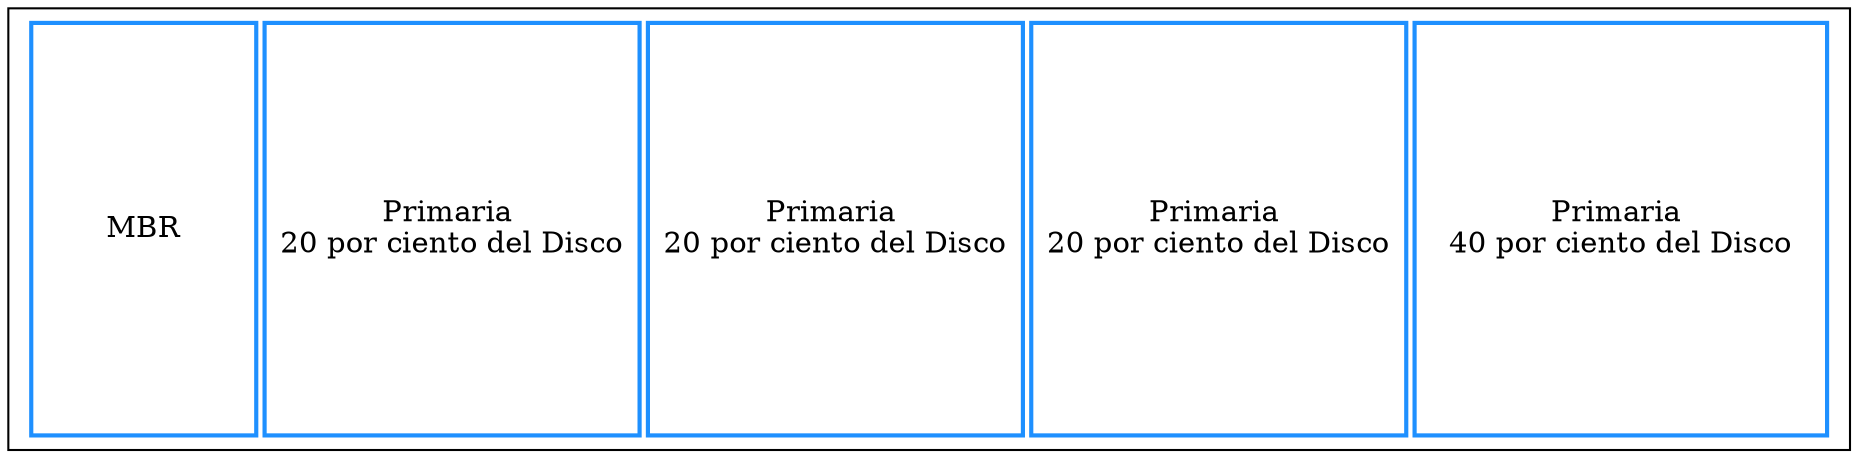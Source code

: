 digraph G{

  tbl [
    shape=box
    label=<
     <table border='0' cellborder='2' width='600' height='150' color='dodgerblue1'>
     <tr>
     <td height='150' width='110'> MBR </td>
     <td height='200' width='100'>Primaria <br/> 20 por ciento del Disco </td>
     <td height='200' width='100'>Primaria <br/> 20 por ciento del Disco </td>
     <td height='200' width='100'>Primaria <br/> 20 por ciento del Disco </td>
     <td height='200' width='200'>Primaria <br/> 40 por ciento del Disco </td>
     </tr> 
     </table>        
>];

}